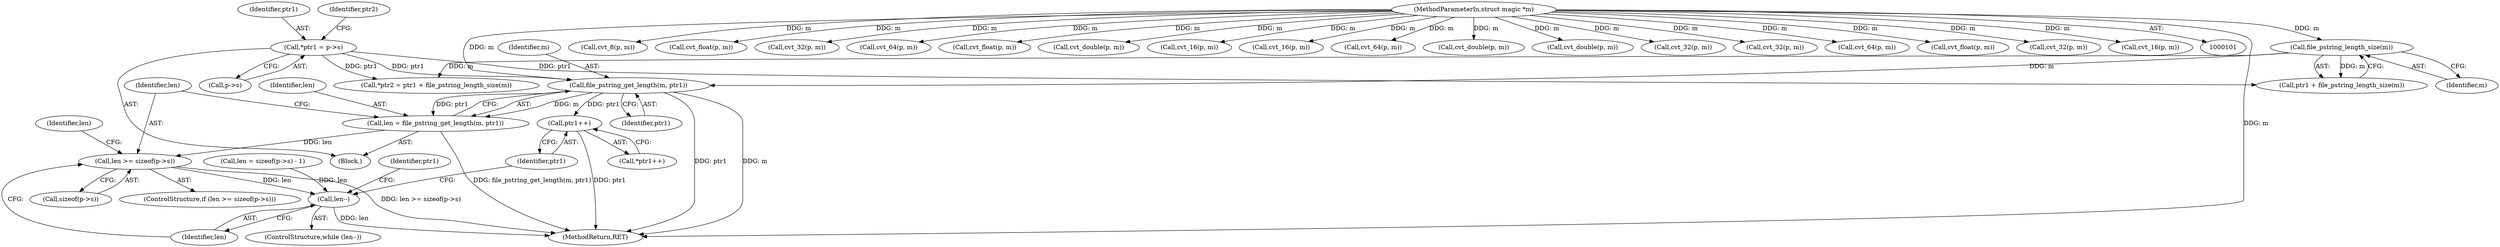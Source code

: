 digraph "0_file_27a14bc7ba285a0a5ebfdb55e54001aa11932b08@pointer" {
"1000188" [label="(Call,file_pstring_get_length(m, ptr1))"];
"1000183" [label="(Call,file_pstring_length_size(m))"];
"1000103" [label="(MethodParameterIn,struct magic *m)"];
"1000173" [label="(Call,*ptr1 = p->s)"];
"1000186" [label="(Call,len = file_pstring_get_length(m, ptr1))"];
"1000192" [label="(Call,len >= sizeof(p->s))"];
"1000207" [label="(Call,len--)"];
"1000211" [label="(Call,ptr1++)"];
"1000124" [label="(Call,cvt_8(p, m))"];
"1000700" [label="(Call,cvt_float(p, m))"];
"1000171" [label="(Block,)"];
"1000289" [label="(Call,cvt_32(p, m))"];
"1000211" [label="(Call,ptr1++)"];
"1000147" [label="(Call,cvt_64(p, m))"];
"1000193" [label="(Identifier,len)"];
"1000198" [label="(Call,len = sizeof(p->s) - 1)"];
"1000184" [label="(Identifier,m)"];
"1000606" [label="(Call,cvt_float(p, m))"];
"1000208" [label="(Identifier,len)"];
"1000706" [label="(Call,cvt_double(p, m))"];
"1000189" [label="(Identifier,m)"];
"1000180" [label="(Identifier,ptr2)"];
"1000175" [label="(Call,p->s)"];
"1000192" [label="(Call,len >= sizeof(p->s))"];
"1000194" [label="(Call,sizeof(p->s))"];
"1000212" [label="(Identifier,ptr1)"];
"1000218" [label="(Identifier,ptr1)"];
"1000410" [label="(Call,cvt_16(p, m))"];
"1000210" [label="(Call,*ptr1++)"];
"1000902" [label="(MethodReturn,RET)"];
"1000242" [label="(Call,cvt_16(p, m))"];
"1000186" [label="(Call,len = file_pstring_get_length(m, ptr1))"];
"1000190" [label="(Identifier,ptr1)"];
"1000553" [label="(Call,cvt_64(p, m))"];
"1000880" [label="(Call,cvt_double(p, m))"];
"1000191" [label="(ControlStructure,if (len >= sizeof(p->s)))"];
"1000793" [label="(Call,cvt_double(p, m))"];
"1000188" [label="(Call,file_pstring_get_length(m, ptr1))"];
"1000457" [label="(Call,cvt_32(p, m))"];
"1000187" [label="(Identifier,len)"];
"1000173" [label="(Call,*ptr1 = p->s)"];
"1000183" [label="(Call,file_pstring_length_size(m))"];
"1000138" [label="(Call,cvt_32(p, m))"];
"1000179" [label="(Call,*ptr2 = ptr1 + file_pstring_length_size(m))"];
"1000199" [label="(Identifier,len)"];
"1000385" [label="(Call,cvt_64(p, m))"];
"1000206" [label="(ControlStructure,while (len--))"];
"1000103" [label="(MethodParameterIn,struct magic *m)"];
"1000653" [label="(Call,cvt_float(p, m))"];
"1000181" [label="(Call,ptr1 + file_pstring_length_size(m))"];
"1000207" [label="(Call,len--)"];
"1000600" [label="(Call,cvt_32(p, m))"];
"1000174" [label="(Identifier,ptr1)"];
"1000130" [label="(Call,cvt_16(p, m))"];
"1000188" -> "1000186"  [label="AST: "];
"1000188" -> "1000190"  [label="CFG: "];
"1000189" -> "1000188"  [label="AST: "];
"1000190" -> "1000188"  [label="AST: "];
"1000186" -> "1000188"  [label="CFG: "];
"1000188" -> "1000902"  [label="DDG: ptr1"];
"1000188" -> "1000902"  [label="DDG: m"];
"1000188" -> "1000186"  [label="DDG: m"];
"1000188" -> "1000186"  [label="DDG: ptr1"];
"1000183" -> "1000188"  [label="DDG: m"];
"1000103" -> "1000188"  [label="DDG: m"];
"1000173" -> "1000188"  [label="DDG: ptr1"];
"1000188" -> "1000211"  [label="DDG: ptr1"];
"1000183" -> "1000181"  [label="AST: "];
"1000183" -> "1000184"  [label="CFG: "];
"1000184" -> "1000183"  [label="AST: "];
"1000181" -> "1000183"  [label="CFG: "];
"1000183" -> "1000179"  [label="DDG: m"];
"1000183" -> "1000181"  [label="DDG: m"];
"1000103" -> "1000183"  [label="DDG: m"];
"1000103" -> "1000101"  [label="AST: "];
"1000103" -> "1000902"  [label="DDG: m"];
"1000103" -> "1000124"  [label="DDG: m"];
"1000103" -> "1000130"  [label="DDG: m"];
"1000103" -> "1000138"  [label="DDG: m"];
"1000103" -> "1000147"  [label="DDG: m"];
"1000103" -> "1000242"  [label="DDG: m"];
"1000103" -> "1000289"  [label="DDG: m"];
"1000103" -> "1000385"  [label="DDG: m"];
"1000103" -> "1000410"  [label="DDG: m"];
"1000103" -> "1000457"  [label="DDG: m"];
"1000103" -> "1000553"  [label="DDG: m"];
"1000103" -> "1000600"  [label="DDG: m"];
"1000103" -> "1000606"  [label="DDG: m"];
"1000103" -> "1000653"  [label="DDG: m"];
"1000103" -> "1000700"  [label="DDG: m"];
"1000103" -> "1000706"  [label="DDG: m"];
"1000103" -> "1000793"  [label="DDG: m"];
"1000103" -> "1000880"  [label="DDG: m"];
"1000173" -> "1000171"  [label="AST: "];
"1000173" -> "1000175"  [label="CFG: "];
"1000174" -> "1000173"  [label="AST: "];
"1000175" -> "1000173"  [label="AST: "];
"1000180" -> "1000173"  [label="CFG: "];
"1000173" -> "1000179"  [label="DDG: ptr1"];
"1000173" -> "1000181"  [label="DDG: ptr1"];
"1000186" -> "1000171"  [label="AST: "];
"1000187" -> "1000186"  [label="AST: "];
"1000193" -> "1000186"  [label="CFG: "];
"1000186" -> "1000902"  [label="DDG: file_pstring_get_length(m, ptr1)"];
"1000186" -> "1000192"  [label="DDG: len"];
"1000192" -> "1000191"  [label="AST: "];
"1000192" -> "1000194"  [label="CFG: "];
"1000193" -> "1000192"  [label="AST: "];
"1000194" -> "1000192"  [label="AST: "];
"1000199" -> "1000192"  [label="CFG: "];
"1000208" -> "1000192"  [label="CFG: "];
"1000192" -> "1000902"  [label="DDG: len >= sizeof(p->s)"];
"1000192" -> "1000207"  [label="DDG: len"];
"1000207" -> "1000206"  [label="AST: "];
"1000207" -> "1000208"  [label="CFG: "];
"1000208" -> "1000207"  [label="AST: "];
"1000212" -> "1000207"  [label="CFG: "];
"1000218" -> "1000207"  [label="CFG: "];
"1000207" -> "1000902"  [label="DDG: len"];
"1000198" -> "1000207"  [label="DDG: len"];
"1000211" -> "1000210"  [label="AST: "];
"1000211" -> "1000212"  [label="CFG: "];
"1000212" -> "1000211"  [label="AST: "];
"1000210" -> "1000211"  [label="CFG: "];
"1000211" -> "1000902"  [label="DDG: ptr1"];
}
